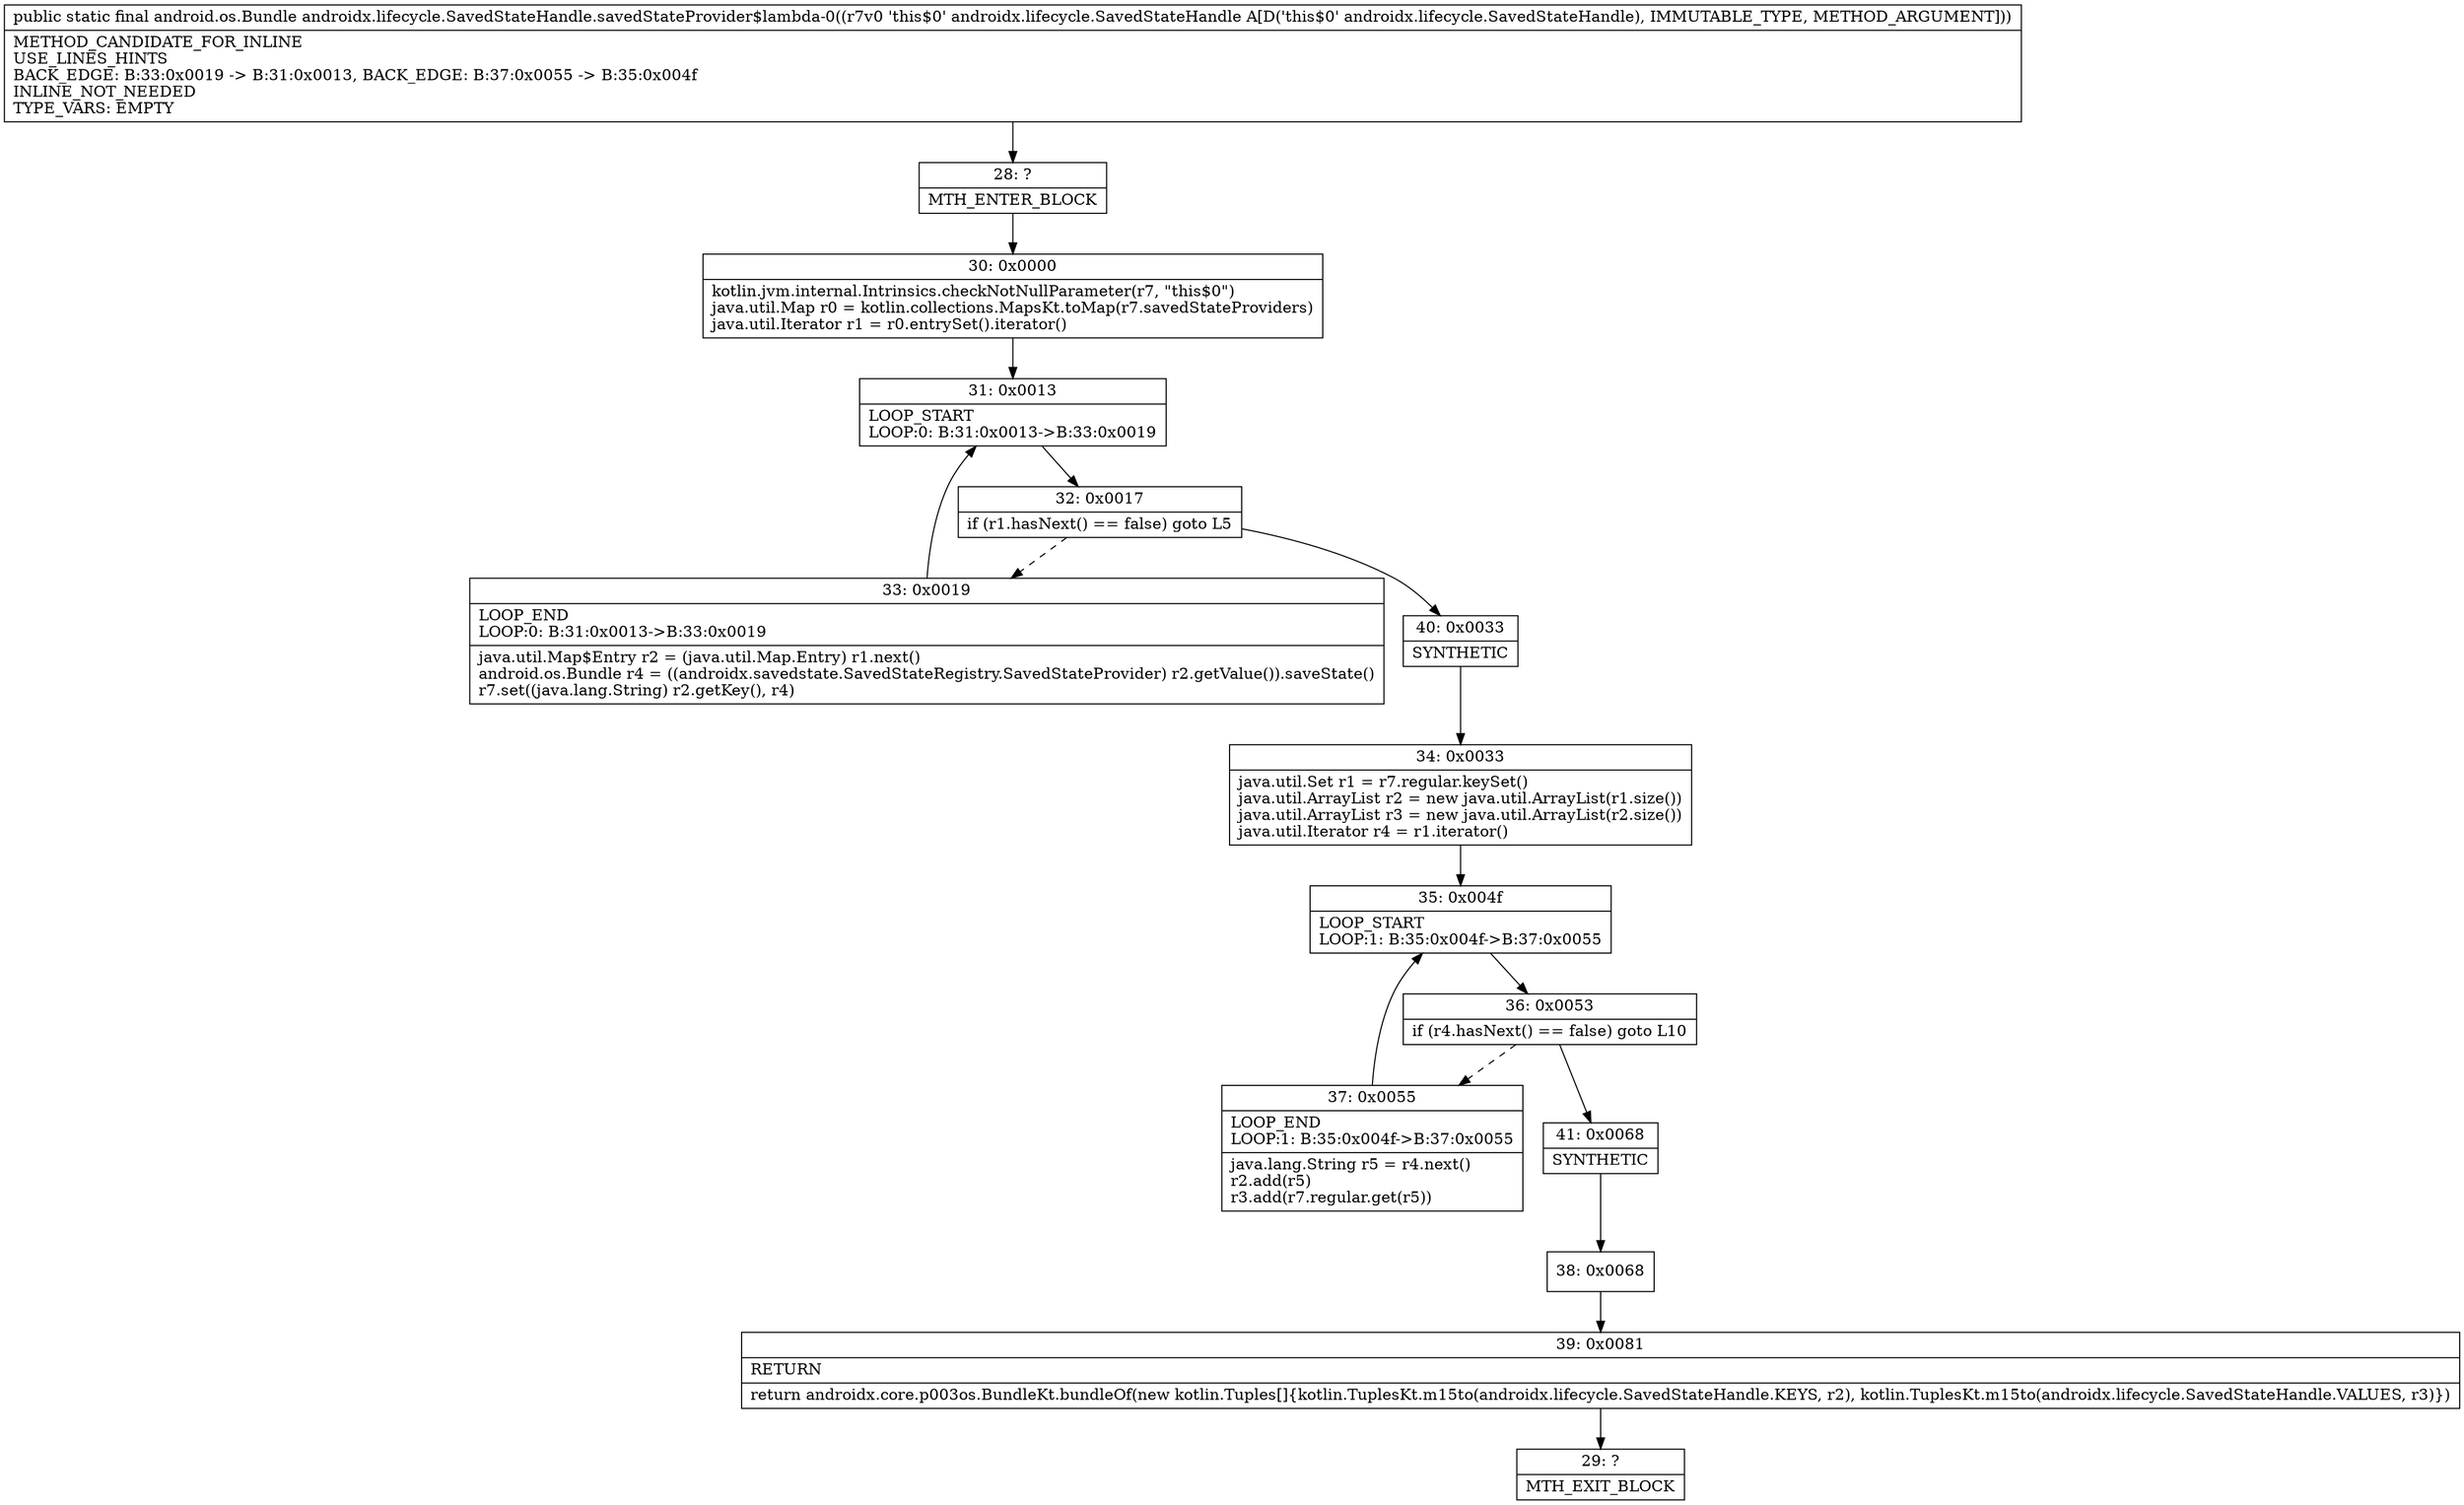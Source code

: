 digraph "CFG forandroidx.lifecycle.SavedStateHandle.savedStateProvider$lambda\-0(Landroidx\/lifecycle\/SavedStateHandle;)Landroid\/os\/Bundle;" {
Node_28 [shape=record,label="{28\:\ ?|MTH_ENTER_BLOCK\l}"];
Node_30 [shape=record,label="{30\:\ 0x0000|kotlin.jvm.internal.Intrinsics.checkNotNullParameter(r7, \"this$0\")\ljava.util.Map r0 = kotlin.collections.MapsKt.toMap(r7.savedStateProviders)\ljava.util.Iterator r1 = r0.entrySet().iterator()\l}"];
Node_31 [shape=record,label="{31\:\ 0x0013|LOOP_START\lLOOP:0: B:31:0x0013\-\>B:33:0x0019\l}"];
Node_32 [shape=record,label="{32\:\ 0x0017|if (r1.hasNext() == false) goto L5\l}"];
Node_33 [shape=record,label="{33\:\ 0x0019|LOOP_END\lLOOP:0: B:31:0x0013\-\>B:33:0x0019\l|java.util.Map$Entry r2 = (java.util.Map.Entry) r1.next()\landroid.os.Bundle r4 = ((androidx.savedstate.SavedStateRegistry.SavedStateProvider) r2.getValue()).saveState()\lr7.set((java.lang.String) r2.getKey(), r4)\l}"];
Node_40 [shape=record,label="{40\:\ 0x0033|SYNTHETIC\l}"];
Node_34 [shape=record,label="{34\:\ 0x0033|java.util.Set r1 = r7.regular.keySet()\ljava.util.ArrayList r2 = new java.util.ArrayList(r1.size())\ljava.util.ArrayList r3 = new java.util.ArrayList(r2.size())\ljava.util.Iterator r4 = r1.iterator()\l}"];
Node_35 [shape=record,label="{35\:\ 0x004f|LOOP_START\lLOOP:1: B:35:0x004f\-\>B:37:0x0055\l}"];
Node_36 [shape=record,label="{36\:\ 0x0053|if (r4.hasNext() == false) goto L10\l}"];
Node_37 [shape=record,label="{37\:\ 0x0055|LOOP_END\lLOOP:1: B:35:0x004f\-\>B:37:0x0055\l|java.lang.String r5 = r4.next()\lr2.add(r5)\lr3.add(r7.regular.get(r5))\l}"];
Node_41 [shape=record,label="{41\:\ 0x0068|SYNTHETIC\l}"];
Node_38 [shape=record,label="{38\:\ 0x0068}"];
Node_39 [shape=record,label="{39\:\ 0x0081|RETURN\l|return androidx.core.p003os.BundleKt.bundleOf(new kotlin.Tuples[]\{kotlin.TuplesKt.m15to(androidx.lifecycle.SavedStateHandle.KEYS, r2), kotlin.TuplesKt.m15to(androidx.lifecycle.SavedStateHandle.VALUES, r3)\})\l}"];
Node_29 [shape=record,label="{29\:\ ?|MTH_EXIT_BLOCK\l}"];
MethodNode[shape=record,label="{public static final android.os.Bundle androidx.lifecycle.SavedStateHandle.savedStateProvider$lambda\-0((r7v0 'this$0' androidx.lifecycle.SavedStateHandle A[D('this$0' androidx.lifecycle.SavedStateHandle), IMMUTABLE_TYPE, METHOD_ARGUMENT]))  | METHOD_CANDIDATE_FOR_INLINE\lUSE_LINES_HINTS\lBACK_EDGE: B:33:0x0019 \-\> B:31:0x0013, BACK_EDGE: B:37:0x0055 \-\> B:35:0x004f\lINLINE_NOT_NEEDED\lTYPE_VARS: EMPTY\l}"];
MethodNode -> Node_28;Node_28 -> Node_30;
Node_30 -> Node_31;
Node_31 -> Node_32;
Node_32 -> Node_33[style=dashed];
Node_32 -> Node_40;
Node_33 -> Node_31;
Node_40 -> Node_34;
Node_34 -> Node_35;
Node_35 -> Node_36;
Node_36 -> Node_37[style=dashed];
Node_36 -> Node_41;
Node_37 -> Node_35;
Node_41 -> Node_38;
Node_38 -> Node_39;
Node_39 -> Node_29;
}

